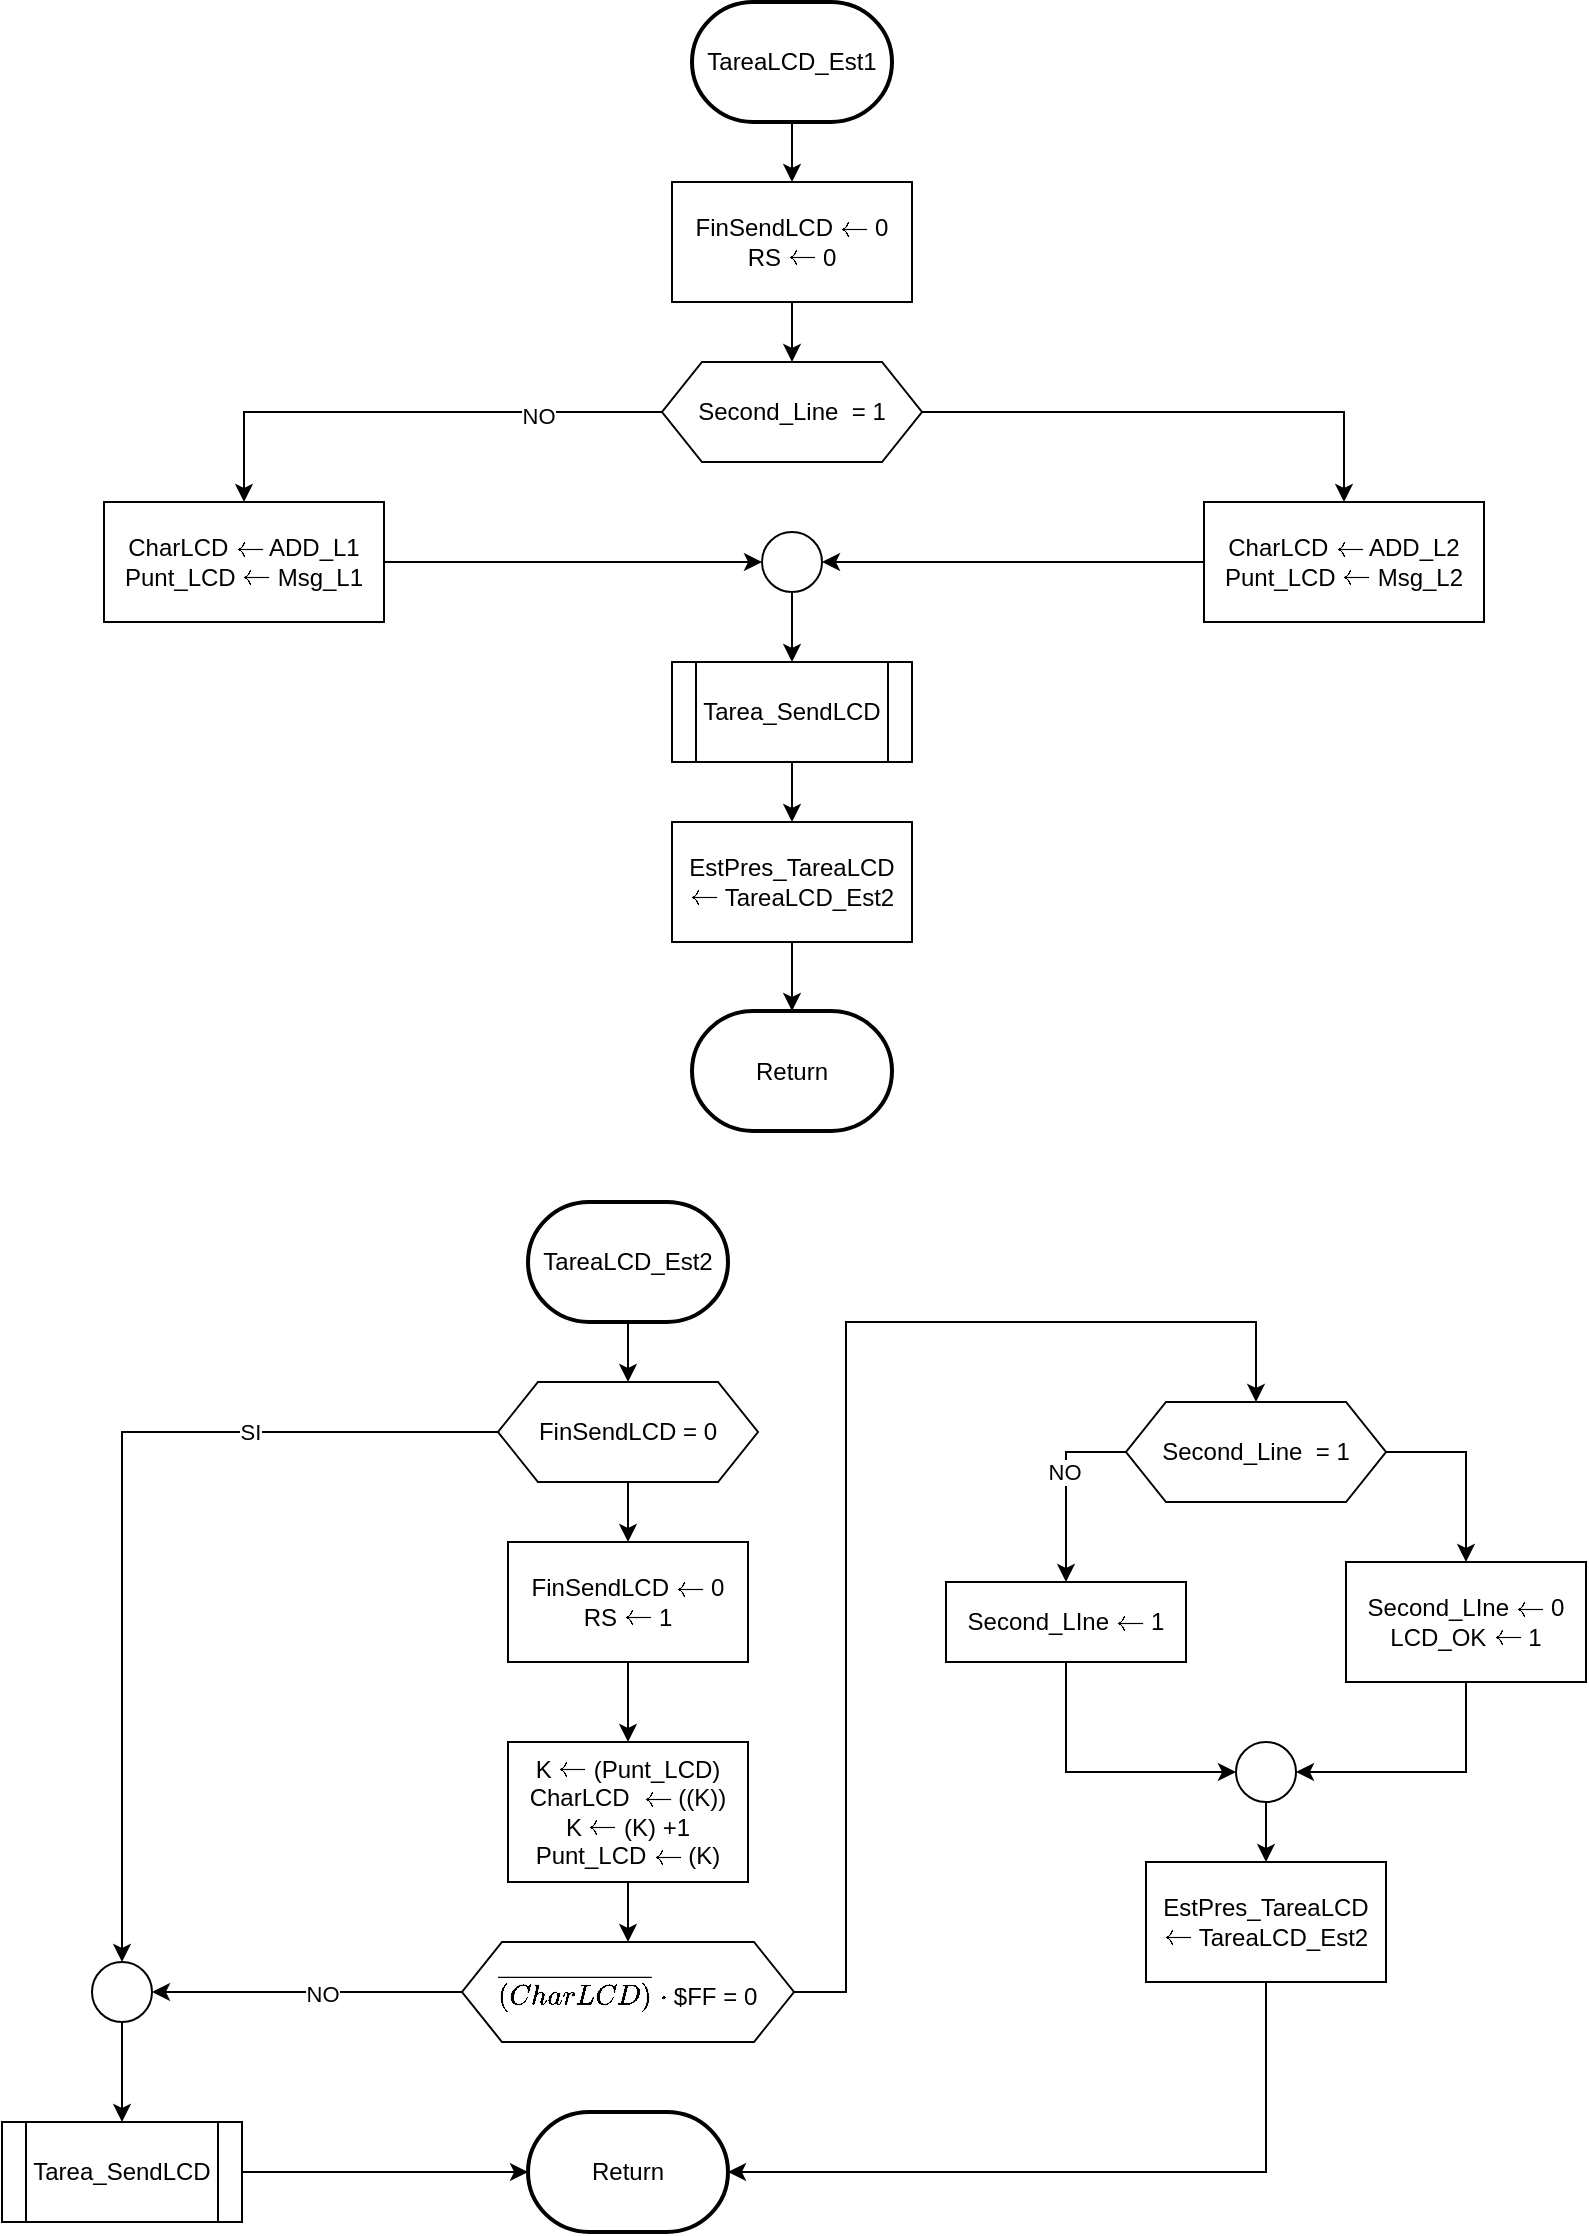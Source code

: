 <mxfile version="22.1.2" type="device">
  <diagram name="Página-1" id="axdBQE7AyFfKN9xvFQSi">
    <mxGraphModel dx="880" dy="524" grid="1" gridSize="10" guides="1" tooltips="1" connect="1" arrows="1" fold="1" page="1" pageScale="1" pageWidth="827" pageHeight="1169" math="1" shadow="0">
      <root>
        <mxCell id="0" />
        <mxCell id="1" parent="0" />
        <mxCell id="eQ8VGkHf3xhEzbvVZcIo-10" style="edgeStyle=orthogonalEdgeStyle;rounded=0;orthogonalLoop=1;jettySize=auto;html=1;exitX=0.5;exitY=1;exitDx=0;exitDy=0;exitPerimeter=0;" edge="1" parent="1" source="eQ8VGkHf3xhEzbvVZcIo-3" target="eQ8VGkHf3xhEzbvVZcIo-4">
          <mxGeometry relative="1" as="geometry" />
        </mxCell>
        <mxCell id="eQ8VGkHf3xhEzbvVZcIo-3" value="TareaLCD_Est1" style="strokeWidth=2;html=1;shape=mxgraph.flowchart.terminator;whiteSpace=wrap;" vertex="1" parent="1">
          <mxGeometry x="363" y="20" width="100" height="60" as="geometry" />
        </mxCell>
        <mxCell id="eQ8VGkHf3xhEzbvVZcIo-9" style="edgeStyle=orthogonalEdgeStyle;rounded=0;orthogonalLoop=1;jettySize=auto;html=1;exitX=0.5;exitY=1;exitDx=0;exitDy=0;entryX=0.5;entryY=0;entryDx=0;entryDy=0;" edge="1" parent="1" source="eQ8VGkHf3xhEzbvVZcIo-4" target="eQ8VGkHf3xhEzbvVZcIo-5">
          <mxGeometry relative="1" as="geometry" />
        </mxCell>
        <mxCell id="eQ8VGkHf3xhEzbvVZcIo-4" value="FinSendLCD \(\leftarrow\) 0&lt;br&gt;RS \(\leftarrow\) 0" style="rounded=0;whiteSpace=wrap;html=1;" vertex="1" parent="1">
          <mxGeometry x="353" y="110" width="120" height="60" as="geometry" />
        </mxCell>
        <mxCell id="eQ8VGkHf3xhEzbvVZcIo-7" style="edgeStyle=orthogonalEdgeStyle;rounded=0;orthogonalLoop=1;jettySize=auto;html=1;exitX=0;exitY=0.5;exitDx=0;exitDy=0;" edge="1" parent="1" source="eQ8VGkHf3xhEzbvVZcIo-5" target="eQ8VGkHf3xhEzbvVZcIo-6">
          <mxGeometry relative="1" as="geometry" />
        </mxCell>
        <mxCell id="eQ8VGkHf3xhEzbvVZcIo-8" value="NO" style="edgeLabel;html=1;align=center;verticalAlign=middle;resizable=0;points=[];" vertex="1" connectable="0" parent="eQ8VGkHf3xhEzbvVZcIo-7">
          <mxGeometry x="-0.512" y="2" relative="1" as="geometry">
            <mxPoint as="offset" />
          </mxGeometry>
        </mxCell>
        <mxCell id="eQ8VGkHf3xhEzbvVZcIo-12" style="edgeStyle=orthogonalEdgeStyle;rounded=0;orthogonalLoop=1;jettySize=auto;html=1;exitX=1;exitY=0.5;exitDx=0;exitDy=0;entryX=0.5;entryY=0;entryDx=0;entryDy=0;" edge="1" parent="1" source="eQ8VGkHf3xhEzbvVZcIo-5" target="eQ8VGkHf3xhEzbvVZcIo-11">
          <mxGeometry relative="1" as="geometry" />
        </mxCell>
        <mxCell id="eQ8VGkHf3xhEzbvVZcIo-5" value="Second_Line&amp;nbsp; = 1" style="shape=hexagon;perimeter=hexagonPerimeter2;whiteSpace=wrap;html=1;fixedSize=1;" vertex="1" parent="1">
          <mxGeometry x="348" y="200" width="130" height="50" as="geometry" />
        </mxCell>
        <mxCell id="eQ8VGkHf3xhEzbvVZcIo-15" style="edgeStyle=orthogonalEdgeStyle;rounded=0;orthogonalLoop=1;jettySize=auto;html=1;exitX=1;exitY=0.5;exitDx=0;exitDy=0;entryX=0;entryY=0.5;entryDx=0;entryDy=0;" edge="1" parent="1" source="eQ8VGkHf3xhEzbvVZcIo-6" target="eQ8VGkHf3xhEzbvVZcIo-14">
          <mxGeometry relative="1" as="geometry" />
        </mxCell>
        <mxCell id="eQ8VGkHf3xhEzbvVZcIo-6" value="CharLCD \(\leftarrow\) ADD_L1&lt;br&gt;Punt_LCD \(\leftarrow\) Msg_L1" style="rounded=0;whiteSpace=wrap;html=1;" vertex="1" parent="1">
          <mxGeometry x="69" y="270" width="140" height="60" as="geometry" />
        </mxCell>
        <mxCell id="eQ8VGkHf3xhEzbvVZcIo-16" style="edgeStyle=orthogonalEdgeStyle;rounded=0;orthogonalLoop=1;jettySize=auto;html=1;exitX=0;exitY=0.5;exitDx=0;exitDy=0;entryX=1;entryY=0.5;entryDx=0;entryDy=0;" edge="1" parent="1" source="eQ8VGkHf3xhEzbvVZcIo-11" target="eQ8VGkHf3xhEzbvVZcIo-14">
          <mxGeometry relative="1" as="geometry" />
        </mxCell>
        <mxCell id="eQ8VGkHf3xhEzbvVZcIo-11" value="CharLCD \(\leftarrow\) ADD_L2&lt;br&gt;Punt_LCD \(\leftarrow\) Msg_L2" style="rounded=0;whiteSpace=wrap;html=1;" vertex="1" parent="1">
          <mxGeometry x="619" y="270" width="140" height="60" as="geometry" />
        </mxCell>
        <mxCell id="eQ8VGkHf3xhEzbvVZcIo-19" style="edgeStyle=orthogonalEdgeStyle;rounded=0;orthogonalLoop=1;jettySize=auto;html=1;exitX=0.5;exitY=1;exitDx=0;exitDy=0;entryX=0.5;entryY=0;entryDx=0;entryDy=0;" edge="1" parent="1" source="eQ8VGkHf3xhEzbvVZcIo-14" target="eQ8VGkHf3xhEzbvVZcIo-18">
          <mxGeometry relative="1" as="geometry" />
        </mxCell>
        <mxCell id="eQ8VGkHf3xhEzbvVZcIo-14" value="" style="ellipse;whiteSpace=wrap;html=1;aspect=fixed;" vertex="1" parent="1">
          <mxGeometry x="398" y="285" width="30" height="30" as="geometry" />
        </mxCell>
        <mxCell id="eQ8VGkHf3xhEzbvVZcIo-21" value="" style="edgeStyle=orthogonalEdgeStyle;rounded=0;orthogonalLoop=1;jettySize=auto;html=1;" edge="1" parent="1" source="eQ8VGkHf3xhEzbvVZcIo-18" target="eQ8VGkHf3xhEzbvVZcIo-20">
          <mxGeometry relative="1" as="geometry" />
        </mxCell>
        <mxCell id="eQ8VGkHf3xhEzbvVZcIo-18" value="Tarea_SendLCD" style="shape=process;whiteSpace=wrap;html=1;backgroundOutline=1;" vertex="1" parent="1">
          <mxGeometry x="353" y="350" width="120" height="50" as="geometry" />
        </mxCell>
        <mxCell id="eQ8VGkHf3xhEzbvVZcIo-23" value="" style="edgeStyle=orthogonalEdgeStyle;rounded=0;orthogonalLoop=1;jettySize=auto;html=1;" edge="1" parent="1" source="eQ8VGkHf3xhEzbvVZcIo-20" target="eQ8VGkHf3xhEzbvVZcIo-22">
          <mxGeometry relative="1" as="geometry" />
        </mxCell>
        <mxCell id="eQ8VGkHf3xhEzbvVZcIo-20" value="EstPres_TareaLCD \(\leftarrow\) TareaLCD_Est2" style="rounded=0;whiteSpace=wrap;html=1;" vertex="1" parent="1">
          <mxGeometry x="353" y="430" width="120" height="60" as="geometry" />
        </mxCell>
        <mxCell id="eQ8VGkHf3xhEzbvVZcIo-22" value="Return" style="strokeWidth=2;html=1;shape=mxgraph.flowchart.terminator;whiteSpace=wrap;" vertex="1" parent="1">
          <mxGeometry x="363" y="524.5" width="100" height="60" as="geometry" />
        </mxCell>
        <mxCell id="eQ8VGkHf3xhEzbvVZcIo-26" style="edgeStyle=orthogonalEdgeStyle;rounded=0;orthogonalLoop=1;jettySize=auto;html=1;exitX=0.5;exitY=1;exitDx=0;exitDy=0;exitPerimeter=0;entryX=0.5;entryY=0;entryDx=0;entryDy=0;" edge="1" parent="1" source="eQ8VGkHf3xhEzbvVZcIo-24" target="eQ8VGkHf3xhEzbvVZcIo-25">
          <mxGeometry relative="1" as="geometry" />
        </mxCell>
        <mxCell id="eQ8VGkHf3xhEzbvVZcIo-24" value="TareaLCD_Est2" style="strokeWidth=2;html=1;shape=mxgraph.flowchart.terminator;whiteSpace=wrap;" vertex="1" parent="1">
          <mxGeometry x="281" y="620" width="100" height="60" as="geometry" />
        </mxCell>
        <mxCell id="eQ8VGkHf3xhEzbvVZcIo-29" style="edgeStyle=orthogonalEdgeStyle;rounded=0;orthogonalLoop=1;jettySize=auto;html=1;exitX=0;exitY=0.5;exitDx=0;exitDy=0;entryX=0.5;entryY=0;entryDx=0;entryDy=0;" edge="1" parent="1" source="eQ8VGkHf3xhEzbvVZcIo-25" target="eQ8VGkHf3xhEzbvVZcIo-28">
          <mxGeometry relative="1" as="geometry" />
        </mxCell>
        <mxCell id="eQ8VGkHf3xhEzbvVZcIo-31" value="SI" style="edgeLabel;html=1;align=center;verticalAlign=middle;resizable=0;points=[];" vertex="1" connectable="0" parent="eQ8VGkHf3xhEzbvVZcIo-29">
          <mxGeometry x="-0.451" relative="1" as="geometry">
            <mxPoint as="offset" />
          </mxGeometry>
        </mxCell>
        <mxCell id="eQ8VGkHf3xhEzbvVZcIo-49" value="" style="edgeStyle=orthogonalEdgeStyle;rounded=0;orthogonalLoop=1;jettySize=auto;html=1;" edge="1" parent="1" source="eQ8VGkHf3xhEzbvVZcIo-25" target="eQ8VGkHf3xhEzbvVZcIo-32">
          <mxGeometry relative="1" as="geometry" />
        </mxCell>
        <mxCell id="eQ8VGkHf3xhEzbvVZcIo-25" value="FinSendLCD = 0" style="shape=hexagon;perimeter=hexagonPerimeter2;whiteSpace=wrap;html=1;fixedSize=1;" vertex="1" parent="1">
          <mxGeometry x="266" y="710" width="130" height="50" as="geometry" />
        </mxCell>
        <mxCell id="eQ8VGkHf3xhEzbvVZcIo-38" style="edgeStyle=orthogonalEdgeStyle;rounded=0;orthogonalLoop=1;jettySize=auto;html=1;exitX=1;exitY=0.5;exitDx=0;exitDy=0;" edge="1" parent="1" source="eQ8VGkHf3xhEzbvVZcIo-27" target="eQ8VGkHf3xhEzbvVZcIo-37">
          <mxGeometry relative="1" as="geometry" />
        </mxCell>
        <mxCell id="eQ8VGkHf3xhEzbvVZcIo-27" value="Tarea_SendLCD" style="shape=process;whiteSpace=wrap;html=1;backgroundOutline=1;" vertex="1" parent="1">
          <mxGeometry x="18" y="1080" width="120" height="50" as="geometry" />
        </mxCell>
        <mxCell id="eQ8VGkHf3xhEzbvVZcIo-30" value="" style="edgeStyle=orthogonalEdgeStyle;rounded=0;orthogonalLoop=1;jettySize=auto;html=1;" edge="1" parent="1" source="eQ8VGkHf3xhEzbvVZcIo-28" target="eQ8VGkHf3xhEzbvVZcIo-27">
          <mxGeometry relative="1" as="geometry" />
        </mxCell>
        <mxCell id="eQ8VGkHf3xhEzbvVZcIo-28" value="" style="ellipse;whiteSpace=wrap;html=1;aspect=fixed;" vertex="1" parent="1">
          <mxGeometry x="63" y="1000" width="30" height="30" as="geometry" />
        </mxCell>
        <mxCell id="eQ8VGkHf3xhEzbvVZcIo-50" value="" style="edgeStyle=orthogonalEdgeStyle;rounded=0;orthogonalLoop=1;jettySize=auto;html=1;" edge="1" parent="1" source="eQ8VGkHf3xhEzbvVZcIo-32" target="eQ8VGkHf3xhEzbvVZcIo-33">
          <mxGeometry relative="1" as="geometry" />
        </mxCell>
        <mxCell id="eQ8VGkHf3xhEzbvVZcIo-32" value="FinSendLCD \(\leftarrow\) 0&lt;br&gt;RS \(\leftarrow\) 1" style="rounded=0;whiteSpace=wrap;html=1;" vertex="1" parent="1">
          <mxGeometry x="271" y="790" width="120" height="60" as="geometry" />
        </mxCell>
        <mxCell id="eQ8VGkHf3xhEzbvVZcIo-52" style="edgeStyle=orthogonalEdgeStyle;rounded=0;orthogonalLoop=1;jettySize=auto;html=1;exitX=0.5;exitY=1;exitDx=0;exitDy=0;entryX=0.5;entryY=0;entryDx=0;entryDy=0;" edge="1" parent="1" source="eQ8VGkHf3xhEzbvVZcIo-33" target="eQ8VGkHf3xhEzbvVZcIo-34">
          <mxGeometry relative="1" as="geometry" />
        </mxCell>
        <mxCell id="eQ8VGkHf3xhEzbvVZcIo-33" value="K \(\leftarrow\) (Punt_LCD)&lt;br&gt;CharLCD&amp;nbsp; \(\leftarrow\) ((K))&lt;br&gt;K \(\leftarrow\) (K) +1&lt;br&gt;Punt_LCD \(\leftarrow\) (K)" style="rounded=0;whiteSpace=wrap;html=1;" vertex="1" parent="1">
          <mxGeometry x="271" y="890" width="120" height="70" as="geometry" />
        </mxCell>
        <mxCell id="eQ8VGkHf3xhEzbvVZcIo-35" style="edgeStyle=orthogonalEdgeStyle;rounded=0;orthogonalLoop=1;jettySize=auto;html=1;exitX=0;exitY=0.5;exitDx=0;exitDy=0;entryX=1;entryY=0.5;entryDx=0;entryDy=0;" edge="1" parent="1" source="eQ8VGkHf3xhEzbvVZcIo-34" target="eQ8VGkHf3xhEzbvVZcIo-28">
          <mxGeometry relative="1" as="geometry" />
        </mxCell>
        <mxCell id="eQ8VGkHf3xhEzbvVZcIo-36" value="NO" style="edgeLabel;html=1;align=center;verticalAlign=middle;resizable=0;points=[];" vertex="1" connectable="0" parent="eQ8VGkHf3xhEzbvVZcIo-35">
          <mxGeometry x="-0.097" y="1" relative="1" as="geometry">
            <mxPoint as="offset" />
          </mxGeometry>
        </mxCell>
        <mxCell id="eQ8VGkHf3xhEzbvVZcIo-40" style="edgeStyle=orthogonalEdgeStyle;rounded=0;orthogonalLoop=1;jettySize=auto;html=1;exitX=1;exitY=0.5;exitDx=0;exitDy=0;entryX=0.5;entryY=0;entryDx=0;entryDy=0;" edge="1" parent="1" source="eQ8VGkHf3xhEzbvVZcIo-34" target="eQ8VGkHf3xhEzbvVZcIo-39">
          <mxGeometry relative="1" as="geometry">
            <Array as="points">
              <mxPoint x="440" y="1015" />
              <mxPoint x="440" y="680" />
              <mxPoint x="645" y="680" />
            </Array>
          </mxGeometry>
        </mxCell>
        <mxCell id="eQ8VGkHf3xhEzbvVZcIo-34" value="\( \overline{(CharLCD)}\) \(\cdot\) $FF = 0" style="shape=hexagon;perimeter=hexagonPerimeter2;whiteSpace=wrap;html=1;fixedSize=1;" vertex="1" parent="1">
          <mxGeometry x="248" y="990" width="166" height="50" as="geometry" />
        </mxCell>
        <mxCell id="eQ8VGkHf3xhEzbvVZcIo-37" value="Return" style="strokeWidth=2;html=1;shape=mxgraph.flowchart.terminator;whiteSpace=wrap;" vertex="1" parent="1">
          <mxGeometry x="281" y="1075" width="100" height="60" as="geometry" />
        </mxCell>
        <mxCell id="eQ8VGkHf3xhEzbvVZcIo-44" style="edgeStyle=orthogonalEdgeStyle;rounded=0;orthogonalLoop=1;jettySize=auto;html=1;exitX=0;exitY=0.5;exitDx=0;exitDy=0;" edge="1" parent="1" source="eQ8VGkHf3xhEzbvVZcIo-39" target="eQ8VGkHf3xhEzbvVZcIo-43">
          <mxGeometry relative="1" as="geometry" />
        </mxCell>
        <mxCell id="eQ8VGkHf3xhEzbvVZcIo-45" value="NO" style="edgeLabel;html=1;align=center;verticalAlign=middle;resizable=0;points=[];" vertex="1" connectable="0" parent="eQ8VGkHf3xhEzbvVZcIo-44">
          <mxGeometry x="-0.17" y="-1" relative="1" as="geometry">
            <mxPoint as="offset" />
          </mxGeometry>
        </mxCell>
        <mxCell id="eQ8VGkHf3xhEzbvVZcIo-46" style="edgeStyle=orthogonalEdgeStyle;rounded=0;orthogonalLoop=1;jettySize=auto;html=1;exitX=1;exitY=0.5;exitDx=0;exitDy=0;" edge="1" parent="1" source="eQ8VGkHf3xhEzbvVZcIo-39" target="eQ8VGkHf3xhEzbvVZcIo-42">
          <mxGeometry relative="1" as="geometry" />
        </mxCell>
        <mxCell id="eQ8VGkHf3xhEzbvVZcIo-39" value="Second_Line&amp;nbsp; = 1" style="shape=hexagon;perimeter=hexagonPerimeter2;whiteSpace=wrap;html=1;fixedSize=1;" vertex="1" parent="1">
          <mxGeometry x="580" y="720" width="130" height="50" as="geometry" />
        </mxCell>
        <mxCell id="eQ8VGkHf3xhEzbvVZcIo-56" style="edgeStyle=orthogonalEdgeStyle;rounded=0;orthogonalLoop=1;jettySize=auto;html=1;exitX=0.5;exitY=1;exitDx=0;exitDy=0;entryX=1;entryY=0.5;entryDx=0;entryDy=0;" edge="1" parent="1" source="eQ8VGkHf3xhEzbvVZcIo-42" target="eQ8VGkHf3xhEzbvVZcIo-54">
          <mxGeometry relative="1" as="geometry" />
        </mxCell>
        <mxCell id="eQ8VGkHf3xhEzbvVZcIo-42" value="Second_LIne \(\leftarrow\) 0&lt;br&gt;LCD_OK \(\leftarrow\) 1" style="rounded=0;whiteSpace=wrap;html=1;" vertex="1" parent="1">
          <mxGeometry x="690" y="800" width="120" height="60" as="geometry" />
        </mxCell>
        <mxCell id="eQ8VGkHf3xhEzbvVZcIo-55" style="edgeStyle=orthogonalEdgeStyle;rounded=0;orthogonalLoop=1;jettySize=auto;html=1;exitX=0.5;exitY=1;exitDx=0;exitDy=0;entryX=0;entryY=0.5;entryDx=0;entryDy=0;" edge="1" parent="1" source="eQ8VGkHf3xhEzbvVZcIo-43" target="eQ8VGkHf3xhEzbvVZcIo-54">
          <mxGeometry relative="1" as="geometry" />
        </mxCell>
        <mxCell id="eQ8VGkHf3xhEzbvVZcIo-43" value="Second_LIne \(\leftarrow\) 1" style="rounded=0;whiteSpace=wrap;html=1;" vertex="1" parent="1">
          <mxGeometry x="490" y="810" width="120" height="40" as="geometry" />
        </mxCell>
        <mxCell id="eQ8VGkHf3xhEzbvVZcIo-48" value="EstPres_TareaLCD \(\leftarrow\) TareaLCD_Est2" style="rounded=0;whiteSpace=wrap;html=1;" vertex="1" parent="1">
          <mxGeometry x="590" y="950" width="120" height="60" as="geometry" />
        </mxCell>
        <mxCell id="eQ8VGkHf3xhEzbvVZcIo-53" style="edgeStyle=orthogonalEdgeStyle;rounded=0;orthogonalLoop=1;jettySize=auto;html=1;exitX=0.5;exitY=1;exitDx=0;exitDy=0;entryX=1;entryY=0.5;entryDx=0;entryDy=0;entryPerimeter=0;" edge="1" parent="1" source="eQ8VGkHf3xhEzbvVZcIo-48" target="eQ8VGkHf3xhEzbvVZcIo-37">
          <mxGeometry relative="1" as="geometry" />
        </mxCell>
        <mxCell id="eQ8VGkHf3xhEzbvVZcIo-57" style="edgeStyle=orthogonalEdgeStyle;rounded=0;orthogonalLoop=1;jettySize=auto;html=1;exitX=0.5;exitY=1;exitDx=0;exitDy=0;entryX=0.5;entryY=0;entryDx=0;entryDy=0;" edge="1" parent="1" source="eQ8VGkHf3xhEzbvVZcIo-54" target="eQ8VGkHf3xhEzbvVZcIo-48">
          <mxGeometry relative="1" as="geometry" />
        </mxCell>
        <mxCell id="eQ8VGkHf3xhEzbvVZcIo-54" value="" style="ellipse;whiteSpace=wrap;html=1;aspect=fixed;" vertex="1" parent="1">
          <mxGeometry x="635" y="890" width="30" height="30" as="geometry" />
        </mxCell>
      </root>
    </mxGraphModel>
  </diagram>
</mxfile>
